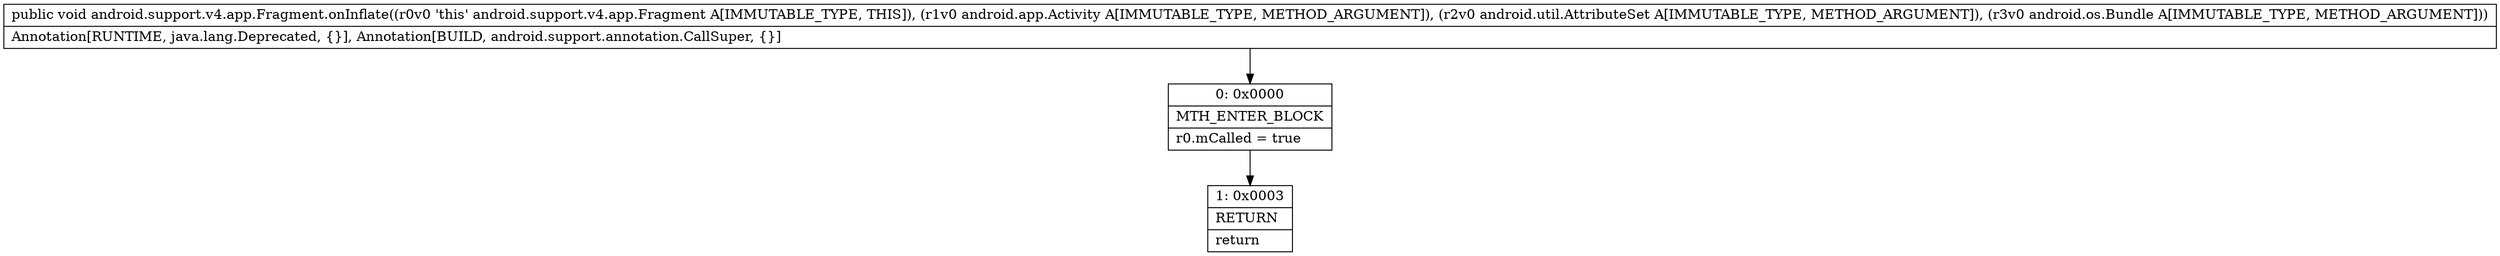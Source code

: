 digraph "CFG forandroid.support.v4.app.Fragment.onInflate(Landroid\/app\/Activity;Landroid\/util\/AttributeSet;Landroid\/os\/Bundle;)V" {
Node_0 [shape=record,label="{0\:\ 0x0000|MTH_ENTER_BLOCK\l|r0.mCalled = true\l}"];
Node_1 [shape=record,label="{1\:\ 0x0003|RETURN\l|return\l}"];
MethodNode[shape=record,label="{public void android.support.v4.app.Fragment.onInflate((r0v0 'this' android.support.v4.app.Fragment A[IMMUTABLE_TYPE, THIS]), (r1v0 android.app.Activity A[IMMUTABLE_TYPE, METHOD_ARGUMENT]), (r2v0 android.util.AttributeSet A[IMMUTABLE_TYPE, METHOD_ARGUMENT]), (r3v0 android.os.Bundle A[IMMUTABLE_TYPE, METHOD_ARGUMENT]))  | Annotation[RUNTIME, java.lang.Deprecated, \{\}], Annotation[BUILD, android.support.annotation.CallSuper, \{\}]\l}"];
MethodNode -> Node_0;
Node_0 -> Node_1;
}

